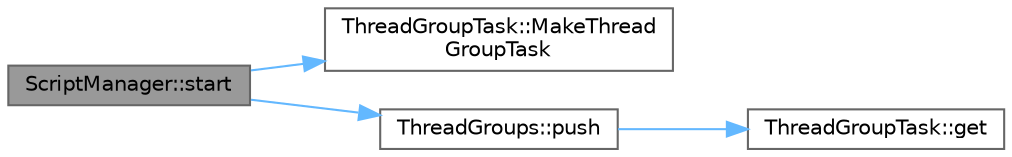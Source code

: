 digraph "ScriptManager::start"
{
 // LATEX_PDF_SIZE
  bgcolor="transparent";
  edge [fontname=Helvetica,fontsize=10,labelfontname=Helvetica,labelfontsize=10];
  node [fontname=Helvetica,fontsize=10,shape=box,height=0.2,width=0.4];
  rankdir="LR";
  Node1 [id="Node000001",label="ScriptManager::start",height=0.2,width=0.4,color="gray40", fillcolor="grey60", style="filled", fontcolor="black",tooltip=" "];
  Node1 -> Node2 [id="edge1_Node000001_Node000002",color="steelblue1",style="solid",tooltip=" "];
  Node2 [id="Node000002",label="ThreadGroupTask::MakeThread\lGroupTask",height=0.2,width=0.4,color="grey40", fillcolor="white", style="filled",URL="$class_thread_group_task.html#a163213668693951aacf23787028de43b",tooltip=" "];
  Node1 -> Node3 [id="edge2_Node000001_Node000003",color="steelblue1",style="solid",tooltip=" "];
  Node3 [id="Node000003",label="ThreadGroups::push",height=0.2,width=0.4,color="grey40", fillcolor="white", style="filled",URL="$class_thread_groups.html#a839cc823e24d4b1cd0876940c1adc10b",tooltip=" "];
  Node3 -> Node4 [id="edge3_Node000003_Node000004",color="steelblue1",style="solid",tooltip=" "];
  Node4 [id="Node000004",label="ThreadGroupTask::get",height=0.2,width=0.4,color="grey40", fillcolor="white", style="filled",URL="$class_thread_group_task.html#a1266508aced166f5f4801f25eb10cb15",tooltip=" "];
}
